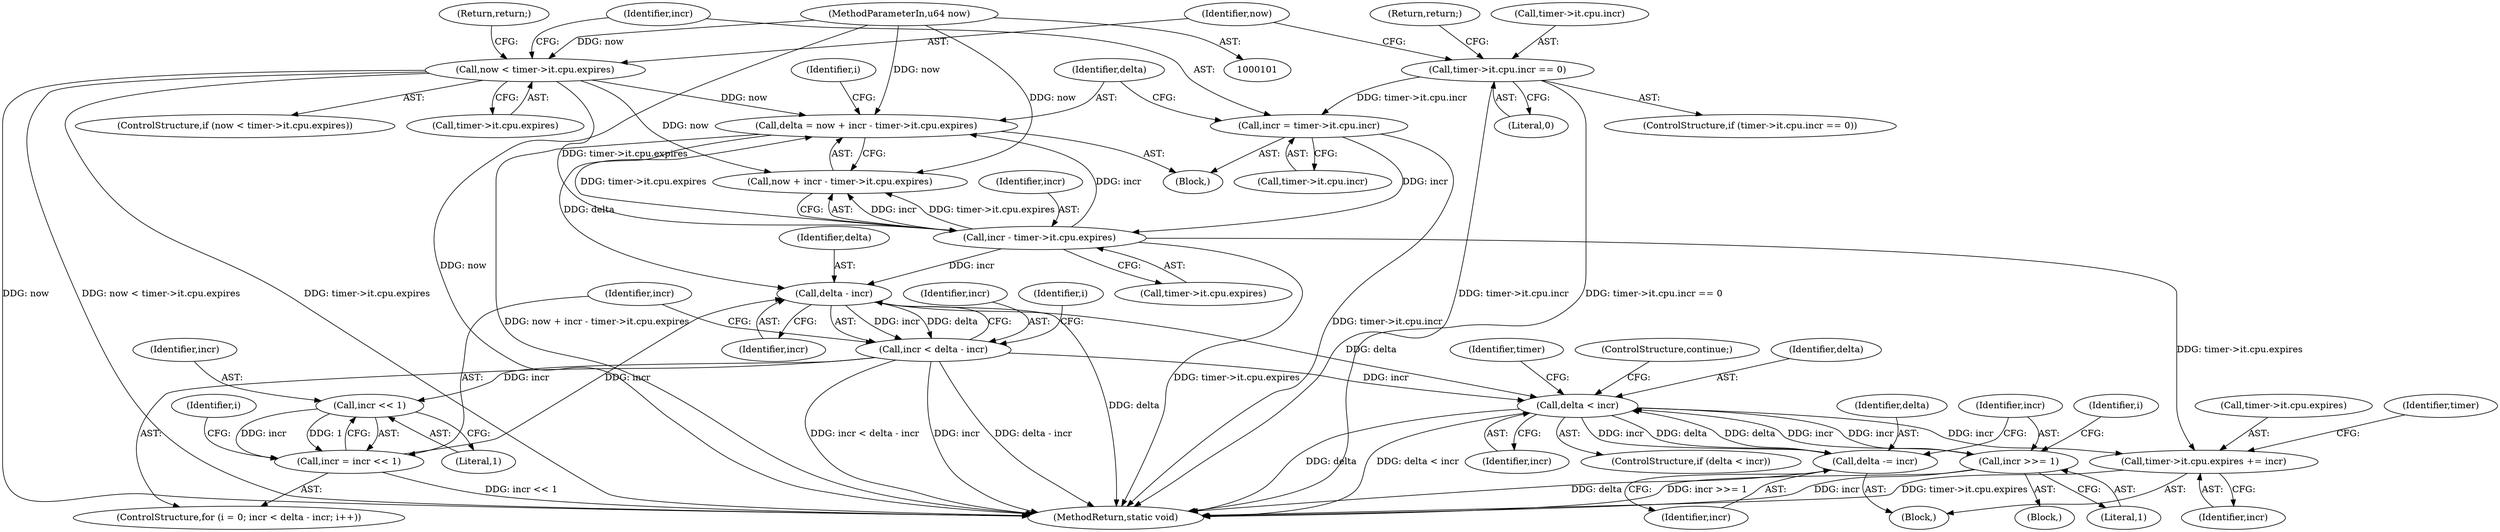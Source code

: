 digraph "0_linux_78c9c4dfbf8c04883941445a195276bb4bb92c76@integer" {
"1000139" [label="(Call,delta = now + incr - timer->it.cpu.expires)"];
"1000120" [label="(Call,now < timer->it.cpu.expires)"];
"1000103" [label="(MethodParameterIn,u64 now)"];
"1000143" [label="(Call,incr - timer->it.cpu.expires)"];
"1000130" [label="(Call,incr = timer->it.cpu.incr)"];
"1000109" [label="(Call,timer->it.cpu.incr == 0)"];
"1000158" [label="(Call,delta - incr)"];
"1000156" [label="(Call,incr < delta - incr)"];
"1000165" [label="(Call,incr << 1)"];
"1000163" [label="(Call,incr = incr << 1)"];
"1000180" [label="(Call,delta < incr)"];
"1000173" [label="(Call,incr >>= 1)"];
"1000184" [label="(Call,timer->it.cpu.expires += incr)"];
"1000200" [label="(Call,delta -= incr)"];
"1000129" [label="(Return,return;)"];
"1000145" [label="(Call,timer->it.cpu.expires)"];
"1000181" [label="(Identifier,delta)"];
"1000140" [label="(Identifier,delta)"];
"1000131" [label="(Identifier,incr)"];
"1000118" [label="(Return,return;)"];
"1000162" [label="(Identifier,i)"];
"1000182" [label="(Identifier,incr)"];
"1000172" [label="(Block,)"];
"1000160" [label="(Identifier,incr)"];
"1000139" [label="(Call,delta = now + incr - timer->it.cpu.expires)"];
"1000166" [label="(Identifier,incr)"];
"1000185" [label="(Call,timer->it.cpu.expires)"];
"1000163" [label="(Call,incr = incr << 1)"];
"1000143" [label="(Call,incr - timer->it.cpu.expires)"];
"1000119" [label="(ControlStructure,if (now < timer->it.cpu.expires))"];
"1000104" [label="(Block,)"];
"1000109" [label="(Call,timer->it.cpu.incr == 0)"];
"1000154" [label="(Identifier,i)"];
"1000152" [label="(ControlStructure,for (i = 0; incr < delta - incr; i++))"];
"1000195" [label="(Identifier,timer)"];
"1000188" [label="(Identifier,timer)"];
"1000170" [label="(Identifier,i)"];
"1000173" [label="(Call,incr >>= 1)"];
"1000132" [label="(Call,timer->it.cpu.incr)"];
"1000141" [label="(Call,now + incr - timer->it.cpu.expires)"];
"1000200" [label="(Call,delta -= incr)"];
"1000174" [label="(Identifier,incr)"];
"1000121" [label="(Identifier,now)"];
"1000203" [label="(MethodReturn,static void)"];
"1000180" [label="(Call,delta < incr)"];
"1000108" [label="(ControlStructure,if (timer->it.cpu.incr == 0))"];
"1000120" [label="(Call,now < timer->it.cpu.expires)"];
"1000164" [label="(Identifier,incr)"];
"1000184" [label="(Call,timer->it.cpu.expires += incr)"];
"1000130" [label="(Call,incr = timer->it.cpu.incr)"];
"1000122" [label="(Call,timer->it.cpu.expires)"];
"1000156" [label="(Call,incr < delta - incr)"];
"1000175" [label="(Literal,1)"];
"1000202" [label="(Identifier,incr)"];
"1000167" [label="(Literal,1)"];
"1000159" [label="(Identifier,delta)"];
"1000179" [label="(ControlStructure,if (delta < incr))"];
"1000157" [label="(Identifier,incr)"];
"1000177" [label="(Identifier,i)"];
"1000178" [label="(Block,)"];
"1000201" [label="(Identifier,delta)"];
"1000103" [label="(MethodParameterIn,u64 now)"];
"1000183" [label="(ControlStructure,continue;)"];
"1000192" [label="(Identifier,incr)"];
"1000110" [label="(Call,timer->it.cpu.incr)"];
"1000144" [label="(Identifier,incr)"];
"1000165" [label="(Call,incr << 1)"];
"1000158" [label="(Call,delta - incr)"];
"1000117" [label="(Literal,0)"];
"1000139" -> "1000104"  [label="AST: "];
"1000139" -> "1000141"  [label="CFG: "];
"1000140" -> "1000139"  [label="AST: "];
"1000141" -> "1000139"  [label="AST: "];
"1000154" -> "1000139"  [label="CFG: "];
"1000139" -> "1000203"  [label="DDG: now + incr - timer->it.cpu.expires"];
"1000120" -> "1000139"  [label="DDG: now"];
"1000103" -> "1000139"  [label="DDG: now"];
"1000143" -> "1000139"  [label="DDG: incr"];
"1000143" -> "1000139"  [label="DDG: timer->it.cpu.expires"];
"1000139" -> "1000158"  [label="DDG: delta"];
"1000120" -> "1000119"  [label="AST: "];
"1000120" -> "1000122"  [label="CFG: "];
"1000121" -> "1000120"  [label="AST: "];
"1000122" -> "1000120"  [label="AST: "];
"1000129" -> "1000120"  [label="CFG: "];
"1000131" -> "1000120"  [label="CFG: "];
"1000120" -> "1000203"  [label="DDG: now"];
"1000120" -> "1000203"  [label="DDG: now < timer->it.cpu.expires"];
"1000120" -> "1000203"  [label="DDG: timer->it.cpu.expires"];
"1000103" -> "1000120"  [label="DDG: now"];
"1000120" -> "1000141"  [label="DDG: now"];
"1000120" -> "1000143"  [label="DDG: timer->it.cpu.expires"];
"1000103" -> "1000101"  [label="AST: "];
"1000103" -> "1000203"  [label="DDG: now"];
"1000103" -> "1000141"  [label="DDG: now"];
"1000143" -> "1000141"  [label="AST: "];
"1000143" -> "1000145"  [label="CFG: "];
"1000144" -> "1000143"  [label="AST: "];
"1000145" -> "1000143"  [label="AST: "];
"1000141" -> "1000143"  [label="CFG: "];
"1000143" -> "1000203"  [label="DDG: timer->it.cpu.expires"];
"1000143" -> "1000141"  [label="DDG: incr"];
"1000143" -> "1000141"  [label="DDG: timer->it.cpu.expires"];
"1000130" -> "1000143"  [label="DDG: incr"];
"1000143" -> "1000158"  [label="DDG: incr"];
"1000143" -> "1000184"  [label="DDG: timer->it.cpu.expires"];
"1000130" -> "1000104"  [label="AST: "];
"1000130" -> "1000132"  [label="CFG: "];
"1000131" -> "1000130"  [label="AST: "];
"1000132" -> "1000130"  [label="AST: "];
"1000140" -> "1000130"  [label="CFG: "];
"1000130" -> "1000203"  [label="DDG: timer->it.cpu.incr"];
"1000109" -> "1000130"  [label="DDG: timer->it.cpu.incr"];
"1000109" -> "1000108"  [label="AST: "];
"1000109" -> "1000117"  [label="CFG: "];
"1000110" -> "1000109"  [label="AST: "];
"1000117" -> "1000109"  [label="AST: "];
"1000118" -> "1000109"  [label="CFG: "];
"1000121" -> "1000109"  [label="CFG: "];
"1000109" -> "1000203"  [label="DDG: timer->it.cpu.incr"];
"1000109" -> "1000203"  [label="DDG: timer->it.cpu.incr == 0"];
"1000158" -> "1000156"  [label="AST: "];
"1000158" -> "1000160"  [label="CFG: "];
"1000159" -> "1000158"  [label="AST: "];
"1000160" -> "1000158"  [label="AST: "];
"1000156" -> "1000158"  [label="CFG: "];
"1000158" -> "1000203"  [label="DDG: delta"];
"1000158" -> "1000156"  [label="DDG: incr"];
"1000158" -> "1000156"  [label="DDG: delta"];
"1000163" -> "1000158"  [label="DDG: incr"];
"1000158" -> "1000180"  [label="DDG: delta"];
"1000156" -> "1000152"  [label="AST: "];
"1000157" -> "1000156"  [label="AST: "];
"1000164" -> "1000156"  [label="CFG: "];
"1000170" -> "1000156"  [label="CFG: "];
"1000156" -> "1000203"  [label="DDG: incr < delta - incr"];
"1000156" -> "1000203"  [label="DDG: incr"];
"1000156" -> "1000203"  [label="DDG: delta - incr"];
"1000156" -> "1000165"  [label="DDG: incr"];
"1000156" -> "1000180"  [label="DDG: incr"];
"1000165" -> "1000163"  [label="AST: "];
"1000165" -> "1000167"  [label="CFG: "];
"1000166" -> "1000165"  [label="AST: "];
"1000167" -> "1000165"  [label="AST: "];
"1000163" -> "1000165"  [label="CFG: "];
"1000165" -> "1000163"  [label="DDG: incr"];
"1000165" -> "1000163"  [label="DDG: 1"];
"1000163" -> "1000152"  [label="AST: "];
"1000164" -> "1000163"  [label="AST: "];
"1000162" -> "1000163"  [label="CFG: "];
"1000163" -> "1000203"  [label="DDG: incr << 1"];
"1000180" -> "1000179"  [label="AST: "];
"1000180" -> "1000182"  [label="CFG: "];
"1000181" -> "1000180"  [label="AST: "];
"1000182" -> "1000180"  [label="AST: "];
"1000183" -> "1000180"  [label="CFG: "];
"1000188" -> "1000180"  [label="CFG: "];
"1000180" -> "1000203"  [label="DDG: delta"];
"1000180" -> "1000203"  [label="DDG: delta < incr"];
"1000180" -> "1000173"  [label="DDG: incr"];
"1000200" -> "1000180"  [label="DDG: delta"];
"1000173" -> "1000180"  [label="DDG: incr"];
"1000180" -> "1000184"  [label="DDG: incr"];
"1000180" -> "1000200"  [label="DDG: incr"];
"1000180" -> "1000200"  [label="DDG: delta"];
"1000173" -> "1000172"  [label="AST: "];
"1000173" -> "1000175"  [label="CFG: "];
"1000174" -> "1000173"  [label="AST: "];
"1000175" -> "1000173"  [label="AST: "];
"1000177" -> "1000173"  [label="CFG: "];
"1000173" -> "1000203"  [label="DDG: incr >>= 1"];
"1000173" -> "1000203"  [label="DDG: incr"];
"1000184" -> "1000178"  [label="AST: "];
"1000184" -> "1000192"  [label="CFG: "];
"1000185" -> "1000184"  [label="AST: "];
"1000192" -> "1000184"  [label="AST: "];
"1000195" -> "1000184"  [label="CFG: "];
"1000184" -> "1000203"  [label="DDG: timer->it.cpu.expires"];
"1000200" -> "1000178"  [label="AST: "];
"1000200" -> "1000202"  [label="CFG: "];
"1000201" -> "1000200"  [label="AST: "];
"1000202" -> "1000200"  [label="AST: "];
"1000174" -> "1000200"  [label="CFG: "];
"1000200" -> "1000203"  [label="DDG: delta"];
}
